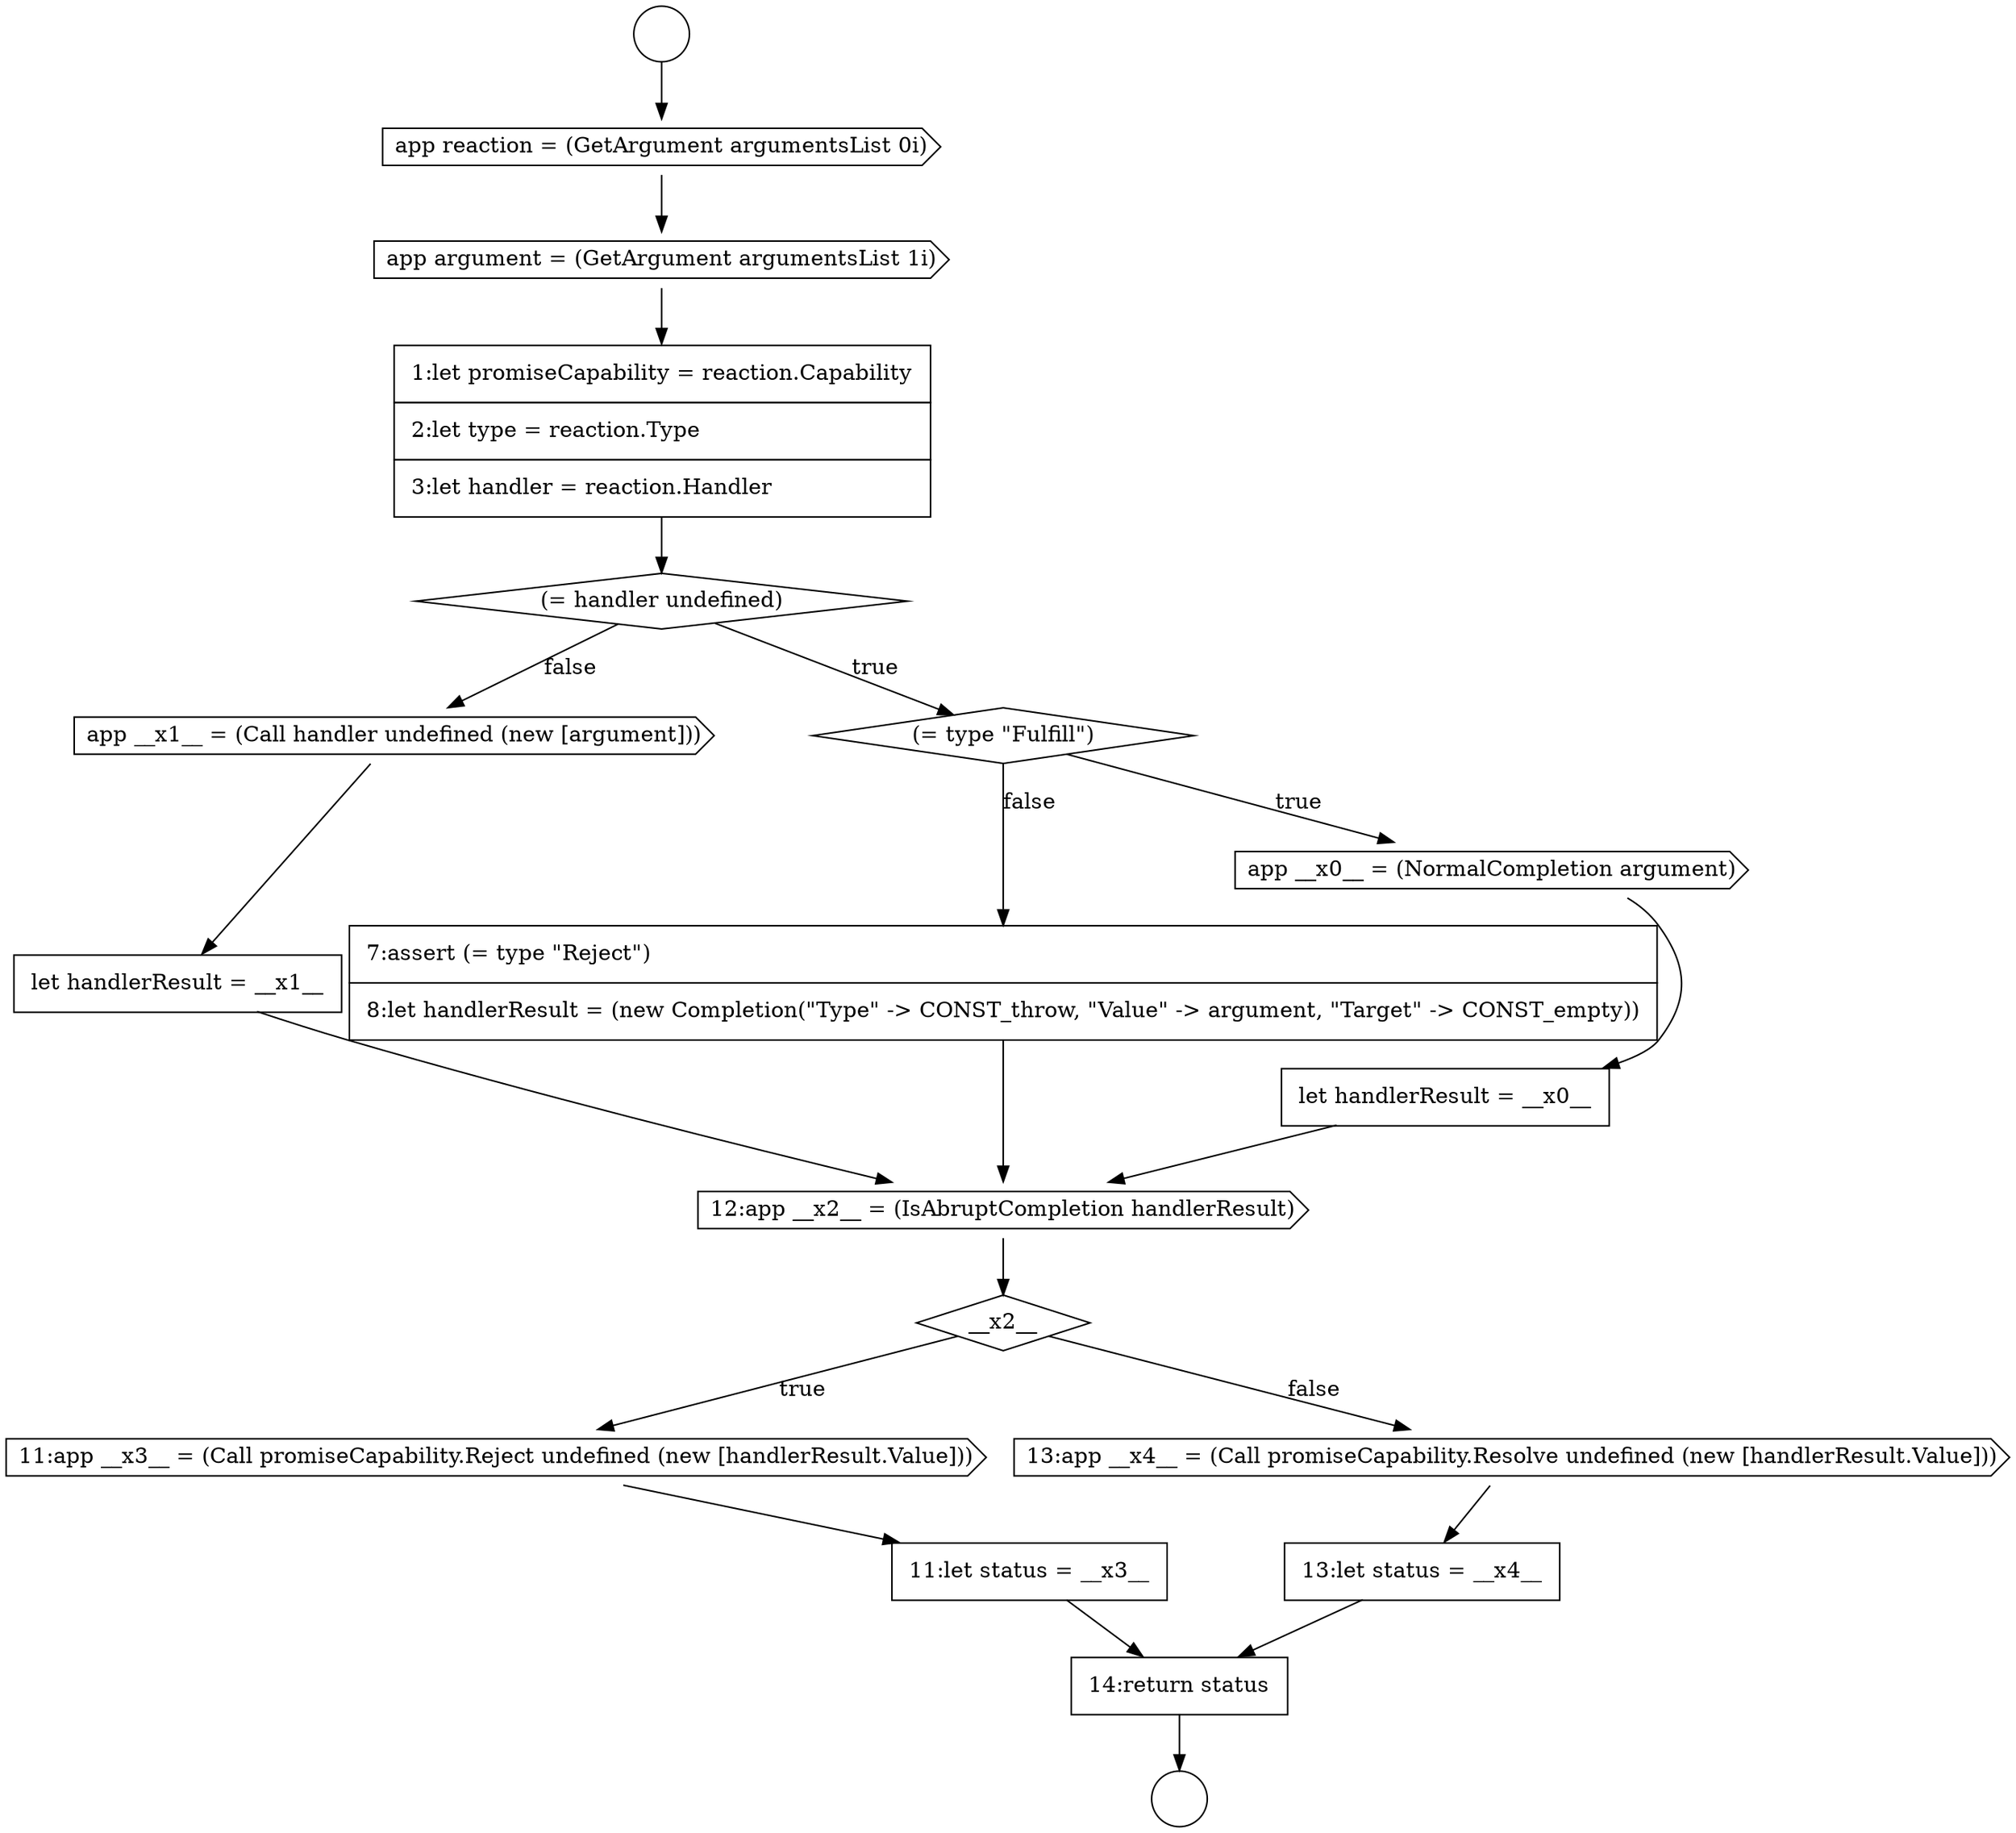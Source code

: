digraph {
  node16402 [shape=cds, label=<<font color="black">app __x1__ = (Call handler undefined (new [argument]))</font>> color="black" fillcolor="white" style=filled]
  node16398 [shape=diamond, label=<<font color="black">(= type &quot;Fulfill&quot;)</font>> color="black" fillcolor="white" style=filled]
  node16409 [shape=none, margin=0, label=<<font color="black">
    <table border="0" cellborder="1" cellspacing="0" cellpadding="10">
      <tr><td align="left">13:let status = __x4__</td></tr>
    </table>
  </font>> color="black" fillcolor="white" style=filled]
  node16394 [shape=cds, label=<<font color="black">app reaction = (GetArgument argumentsList 0i)</font>> color="black" fillcolor="white" style=filled]
  node16406 [shape=cds, label=<<font color="black">11:app __x3__ = (Call promiseCapability.Reject undefined (new [handlerResult.Value]))</font>> color="black" fillcolor="white" style=filled]
  node16401 [shape=none, margin=0, label=<<font color="black">
    <table border="0" cellborder="1" cellspacing="0" cellpadding="10">
      <tr><td align="left">7:assert (= type &quot;Reject&quot;)</td></tr>
      <tr><td align="left">8:let handlerResult = (new Completion(&quot;Type&quot; -&gt; CONST_throw, &quot;Value&quot; -&gt; argument, &quot;Target&quot; -&gt; CONST_empty))</td></tr>
    </table>
  </font>> color="black" fillcolor="white" style=filled]
  node16399 [shape=cds, label=<<font color="black">app __x0__ = (NormalCompletion argument)</font>> color="black" fillcolor="white" style=filled]
  node16410 [shape=none, margin=0, label=<<font color="black">
    <table border="0" cellborder="1" cellspacing="0" cellpadding="10">
      <tr><td align="left">14:return status</td></tr>
    </table>
  </font>> color="black" fillcolor="white" style=filled]
  node16405 [shape=diamond, label=<<font color="black">__x2__</font>> color="black" fillcolor="white" style=filled]
  node16395 [shape=cds, label=<<font color="black">app argument = (GetArgument argumentsList 1i)</font>> color="black" fillcolor="white" style=filled]
  node16400 [shape=none, margin=0, label=<<font color="black">
    <table border="0" cellborder="1" cellspacing="0" cellpadding="10">
      <tr><td align="left">let handlerResult = __x0__</td></tr>
    </table>
  </font>> color="black" fillcolor="white" style=filled]
  node16404 [shape=cds, label=<<font color="black">12:app __x2__ = (IsAbruptCompletion handlerResult)</font>> color="black" fillcolor="white" style=filled]
  node16408 [shape=cds, label=<<font color="black">13:app __x4__ = (Call promiseCapability.Resolve undefined (new [handlerResult.Value]))</font>> color="black" fillcolor="white" style=filled]
  node16396 [shape=none, margin=0, label=<<font color="black">
    <table border="0" cellborder="1" cellspacing="0" cellpadding="10">
      <tr><td align="left">1:let promiseCapability = reaction.Capability</td></tr>
      <tr><td align="left">2:let type = reaction.Type</td></tr>
      <tr><td align="left">3:let handler = reaction.Handler</td></tr>
    </table>
  </font>> color="black" fillcolor="white" style=filled]
  node16397 [shape=diamond, label=<<font color="black">(= handler undefined)</font>> color="black" fillcolor="white" style=filled]
  node16403 [shape=none, margin=0, label=<<font color="black">
    <table border="0" cellborder="1" cellspacing="0" cellpadding="10">
      <tr><td align="left">let handlerResult = __x1__</td></tr>
    </table>
  </font>> color="black" fillcolor="white" style=filled]
  node16407 [shape=none, margin=0, label=<<font color="black">
    <table border="0" cellborder="1" cellspacing="0" cellpadding="10">
      <tr><td align="left">11:let status = __x3__</td></tr>
    </table>
  </font>> color="black" fillcolor="white" style=filled]
  node16393 [shape=circle label=" " color="black" fillcolor="white" style=filled]
  node16392 [shape=circle label=" " color="black" fillcolor="white" style=filled]
  node16405 -> node16406 [label=<<font color="black">true</font>> color="black"]
  node16405 -> node16408 [label=<<font color="black">false</font>> color="black"]
  node16407 -> node16410 [ color="black"]
  node16403 -> node16404 [ color="black"]
  node16398 -> node16399 [label=<<font color="black">true</font>> color="black"]
  node16398 -> node16401 [label=<<font color="black">false</font>> color="black"]
  node16401 -> node16404 [ color="black"]
  node16410 -> node16393 [ color="black"]
  node16396 -> node16397 [ color="black"]
  node16395 -> node16396 [ color="black"]
  node16392 -> node16394 [ color="black"]
  node16408 -> node16409 [ color="black"]
  node16394 -> node16395 [ color="black"]
  node16400 -> node16404 [ color="black"]
  node16406 -> node16407 [ color="black"]
  node16409 -> node16410 [ color="black"]
  node16397 -> node16398 [label=<<font color="black">true</font>> color="black"]
  node16397 -> node16402 [label=<<font color="black">false</font>> color="black"]
  node16399 -> node16400 [ color="black"]
  node16402 -> node16403 [ color="black"]
  node16404 -> node16405 [ color="black"]
}
